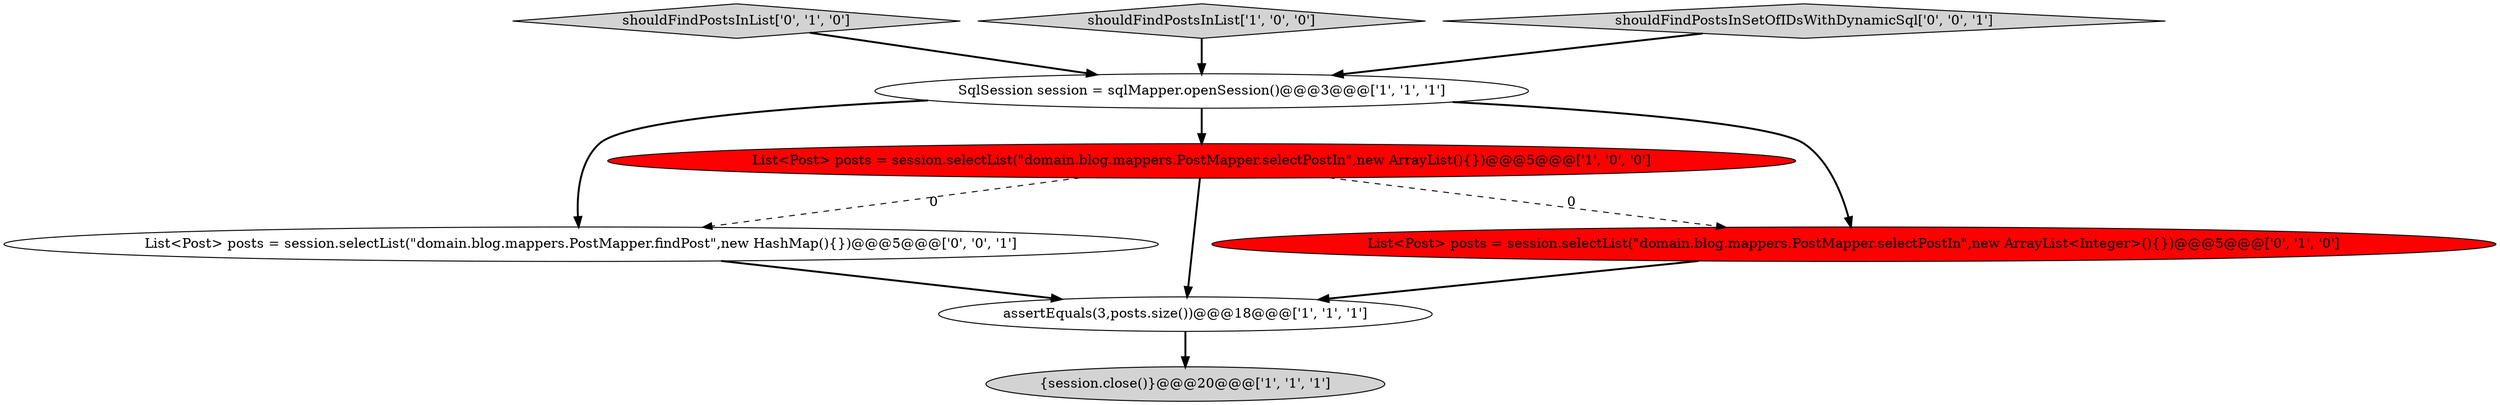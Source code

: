 digraph {
5 [style = filled, label = "shouldFindPostsInList['0', '1', '0']", fillcolor = lightgray, shape = diamond image = "AAA0AAABBB2BBB"];
8 [style = filled, label = "List<Post> posts = session.selectList(\"domain.blog.mappers.PostMapper.findPost\",new HashMap(){})@@@5@@@['0', '0', '1']", fillcolor = white, shape = ellipse image = "AAA0AAABBB3BBB"];
3 [style = filled, label = "assertEquals(3,posts.size())@@@18@@@['1', '1', '1']", fillcolor = white, shape = ellipse image = "AAA0AAABBB1BBB"];
2 [style = filled, label = "SqlSession session = sqlMapper.openSession()@@@3@@@['1', '1', '1']", fillcolor = white, shape = ellipse image = "AAA0AAABBB1BBB"];
1 [style = filled, label = "shouldFindPostsInList['1', '0', '0']", fillcolor = lightgray, shape = diamond image = "AAA0AAABBB1BBB"];
0 [style = filled, label = "List<Post> posts = session.selectList(\"domain.blog.mappers.PostMapper.selectPostIn\",new ArrayList(){})@@@5@@@['1', '0', '0']", fillcolor = red, shape = ellipse image = "AAA1AAABBB1BBB"];
4 [style = filled, label = "{session.close()}@@@20@@@['1', '1', '1']", fillcolor = lightgray, shape = ellipse image = "AAA0AAABBB1BBB"];
6 [style = filled, label = "List<Post> posts = session.selectList(\"domain.blog.mappers.PostMapper.selectPostIn\",new ArrayList<Integer>(){})@@@5@@@['0', '1', '0']", fillcolor = red, shape = ellipse image = "AAA1AAABBB2BBB"];
7 [style = filled, label = "shouldFindPostsInSetOfIDsWithDynamicSql['0', '0', '1']", fillcolor = lightgray, shape = diamond image = "AAA0AAABBB3BBB"];
0->3 [style = bold, label=""];
6->3 [style = bold, label=""];
0->8 [style = dashed, label="0"];
5->2 [style = bold, label=""];
1->2 [style = bold, label=""];
2->0 [style = bold, label=""];
3->4 [style = bold, label=""];
2->6 [style = bold, label=""];
7->2 [style = bold, label=""];
2->8 [style = bold, label=""];
0->6 [style = dashed, label="0"];
8->3 [style = bold, label=""];
}
